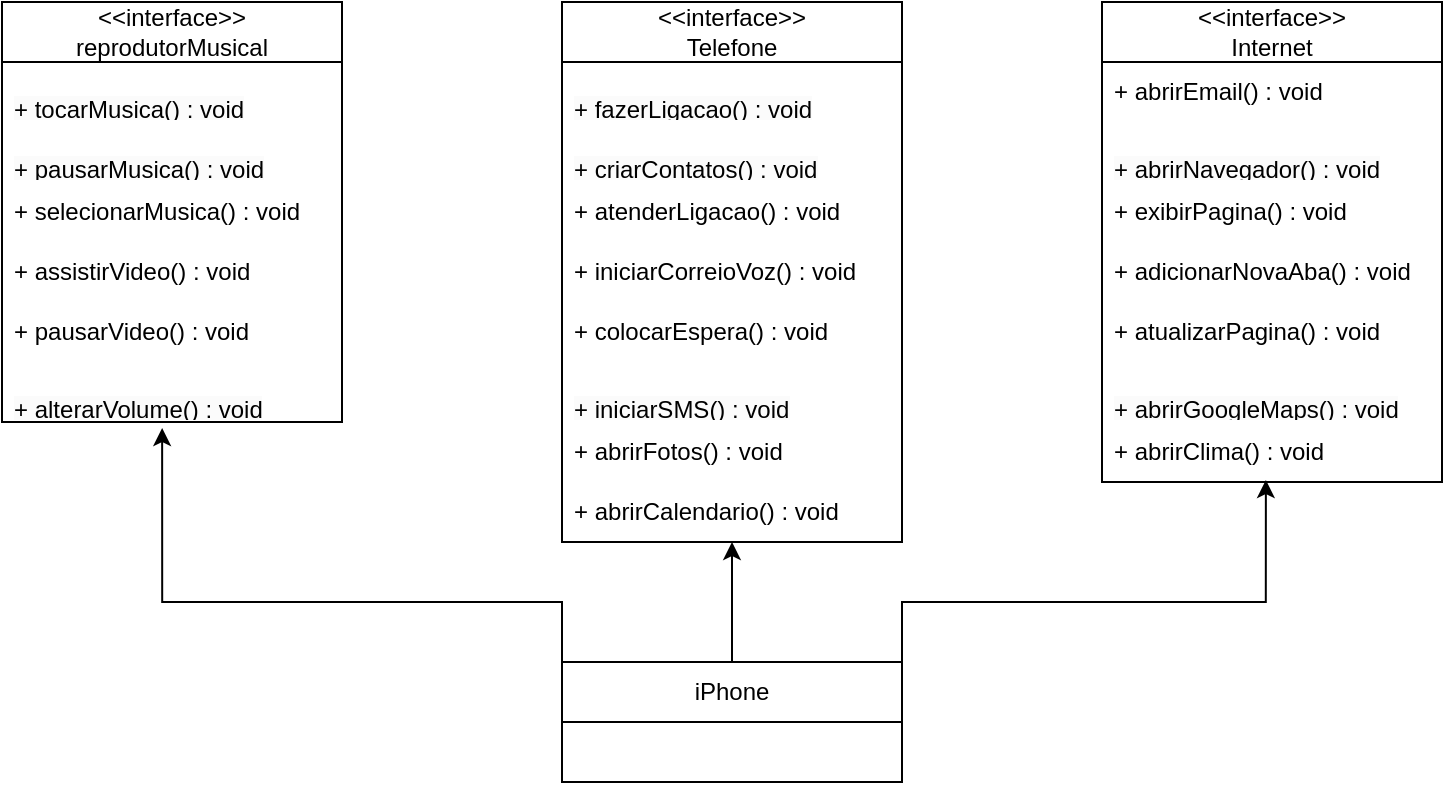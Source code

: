 <mxfile version="21.2.1" type="device">
  <diagram name="Página-1" id="hKlq0jV9owQ8HKgudZzE">
    <mxGraphModel dx="1106" dy="579" grid="1" gridSize="10" guides="1" tooltips="1" connect="1" arrows="1" fold="1" page="1" pageScale="1" pageWidth="827" pageHeight="1169" math="0" shadow="0">
      <root>
        <mxCell id="0" />
        <mxCell id="1" parent="0" />
        <mxCell id="QHqiD2mUfW9LTHiM6FhZ-2" value="&amp;lt;&amp;lt;interface&amp;gt;&amp;gt;&lt;br&gt;reprodutorMusical" style="swimlane;fontStyle=0;childLayout=stackLayout;horizontal=1;startSize=30;horizontalStack=0;resizeParent=1;resizeParentMax=0;resizeLast=0;collapsible=1;marginBottom=0;whiteSpace=wrap;html=1;" vertex="1" parent="1">
          <mxGeometry x="40" y="40" width="170" height="210" as="geometry" />
        </mxCell>
        <mxCell id="QHqiD2mUfW9LTHiM6FhZ-23" value="&#xa;&lt;span style=&quot;color: rgb(0, 0, 0); font-family: Helvetica; font-size: 12px; font-style: normal; font-variant-ligatures: normal; font-variant-caps: normal; font-weight: 400; letter-spacing: normal; orphans: 2; text-align: left; text-indent: 0px; text-transform: none; widows: 2; word-spacing: 0px; -webkit-text-stroke-width: 0px; background-color: rgb(251, 251, 251); text-decoration-thickness: initial; text-decoration-style: initial; text-decoration-color: initial; float: none; display: inline !important;&quot;&gt;+ tocarMusica() : void&lt;/span&gt;&#xa;&#xa;" style="text;strokeColor=none;fillColor=none;align=left;verticalAlign=middle;spacingLeft=4;spacingRight=4;overflow=hidden;points=[[0,0.5],[1,0.5]];portConstraint=eastwest;rotatable=0;whiteSpace=wrap;html=1;" vertex="1" parent="QHqiD2mUfW9LTHiM6FhZ-2">
          <mxGeometry y="30" width="170" height="30" as="geometry" />
        </mxCell>
        <mxCell id="QHqiD2mUfW9LTHiM6FhZ-18" value="&lt;br&gt;&lt;span style=&quot;color: rgb(0, 0, 0); font-family: Helvetica; font-size: 12px; font-style: normal; font-variant-ligatures: normal; font-variant-caps: normal; font-weight: 400; letter-spacing: normal; orphans: 2; text-align: left; text-indent: 0px; text-transform: none; widows: 2; word-spacing: 0px; -webkit-text-stroke-width: 0px; background-color: rgb(251, 251, 251); text-decoration-thickness: initial; text-decoration-style: initial; text-decoration-color: initial; float: none; display: inline !important;&quot;&gt;+ pausarMusica() : void&lt;/span&gt;&lt;br&gt;" style="text;strokeColor=none;fillColor=none;align=left;verticalAlign=middle;spacingLeft=4;spacingRight=4;overflow=hidden;points=[[0,0.5],[1,0.5]];portConstraint=eastwest;rotatable=0;whiteSpace=wrap;html=1;" vertex="1" parent="QHqiD2mUfW9LTHiM6FhZ-2">
          <mxGeometry y="60" width="170" height="30" as="geometry" />
        </mxCell>
        <mxCell id="QHqiD2mUfW9LTHiM6FhZ-3" value="+ selecionarMusica() : void" style="text;strokeColor=none;fillColor=none;align=left;verticalAlign=middle;spacingLeft=4;spacingRight=4;overflow=hidden;points=[[0,0.5],[1,0.5]];portConstraint=eastwest;rotatable=0;whiteSpace=wrap;html=1;" vertex="1" parent="QHqiD2mUfW9LTHiM6FhZ-2">
          <mxGeometry y="90" width="170" height="30" as="geometry" />
        </mxCell>
        <mxCell id="QHqiD2mUfW9LTHiM6FhZ-4" value="+ assistirVideo() : void" style="text;strokeColor=none;fillColor=none;align=left;verticalAlign=middle;spacingLeft=4;spacingRight=4;overflow=hidden;points=[[0,0.5],[1,0.5]];portConstraint=eastwest;rotatable=0;whiteSpace=wrap;html=1;" vertex="1" parent="QHqiD2mUfW9LTHiM6FhZ-2">
          <mxGeometry y="120" width="170" height="30" as="geometry" />
        </mxCell>
        <mxCell id="QHqiD2mUfW9LTHiM6FhZ-5" value="+ pausarVideo() : void" style="text;strokeColor=none;fillColor=none;align=left;verticalAlign=middle;spacingLeft=4;spacingRight=4;overflow=hidden;points=[[0,0.5],[1,0.5]];portConstraint=eastwest;rotatable=0;whiteSpace=wrap;html=1;" vertex="1" parent="QHqiD2mUfW9LTHiM6FhZ-2">
          <mxGeometry y="150" width="170" height="30" as="geometry" />
        </mxCell>
        <mxCell id="QHqiD2mUfW9LTHiM6FhZ-21" value="&lt;br&gt;&lt;span style=&quot;color: rgb(0, 0, 0); font-family: Helvetica; font-size: 12px; font-style: normal; font-variant-ligatures: normal; font-variant-caps: normal; font-weight: 400; letter-spacing: normal; orphans: 2; text-align: left; text-indent: 0px; text-transform: none; widows: 2; word-spacing: 0px; -webkit-text-stroke-width: 0px; background-color: rgb(251, 251, 251); text-decoration-thickness: initial; text-decoration-style: initial; text-decoration-color: initial; float: none; display: inline !important;&quot;&gt;+ alterarVolume() : void&lt;/span&gt;&lt;br&gt;" style="text;strokeColor=none;fillColor=none;align=left;verticalAlign=middle;spacingLeft=4;spacingRight=4;overflow=hidden;points=[[0,0.5],[1,0.5]];portConstraint=eastwest;rotatable=0;whiteSpace=wrap;html=1;" vertex="1" parent="QHqiD2mUfW9LTHiM6FhZ-2">
          <mxGeometry y="180" width="170" height="30" as="geometry" />
        </mxCell>
        <mxCell id="QHqiD2mUfW9LTHiM6FhZ-24" value="&amp;lt;&amp;lt;interface&amp;gt;&amp;gt;&lt;br style=&quot;border-color: var(--border-color);&quot;&gt;Telefone" style="swimlane;fontStyle=0;childLayout=stackLayout;horizontal=1;startSize=30;horizontalStack=0;resizeParent=1;resizeParentMax=0;resizeLast=0;collapsible=1;marginBottom=0;whiteSpace=wrap;html=1;" vertex="1" parent="1">
          <mxGeometry x="320" y="40" width="170" height="270" as="geometry" />
        </mxCell>
        <mxCell id="QHqiD2mUfW9LTHiM6FhZ-25" value="&lt;br&gt;&lt;span style=&quot;color: rgb(0, 0, 0); font-family: Helvetica; font-size: 12px; font-style: normal; font-variant-ligatures: normal; font-variant-caps: normal; font-weight: 400; letter-spacing: normal; orphans: 2; text-align: left; text-indent: 0px; text-transform: none; widows: 2; word-spacing: 0px; -webkit-text-stroke-width: 0px; background-color: rgb(251, 251, 251); text-decoration-thickness: initial; text-decoration-style: initial; text-decoration-color: initial; float: none; display: inline !important;&quot;&gt;+ fazerLigacao() : void&lt;/span&gt;&lt;br&gt;" style="text;strokeColor=none;fillColor=none;align=left;verticalAlign=middle;spacingLeft=4;spacingRight=4;overflow=hidden;points=[[0,0.5],[1,0.5]];portConstraint=eastwest;rotatable=0;whiteSpace=wrap;html=1;" vertex="1" parent="QHqiD2mUfW9LTHiM6FhZ-24">
          <mxGeometry y="30" width="170" height="30" as="geometry" />
        </mxCell>
        <mxCell id="QHqiD2mUfW9LTHiM6FhZ-26" value="&lt;br&gt;&lt;span style=&quot;color: rgb(0, 0, 0); font-family: Helvetica; font-size: 12px; font-style: normal; font-variant-ligatures: normal; font-variant-caps: normal; font-weight: 400; letter-spacing: normal; orphans: 2; text-align: left; text-indent: 0px; text-transform: none; widows: 2; word-spacing: 0px; -webkit-text-stroke-width: 0px; background-color: rgb(251, 251, 251); text-decoration-thickness: initial; text-decoration-style: initial; text-decoration-color: initial; float: none; display: inline !important;&quot;&gt;+ criarContatos() : void&lt;/span&gt;" style="text;strokeColor=none;fillColor=none;align=left;verticalAlign=middle;spacingLeft=4;spacingRight=4;overflow=hidden;points=[[0,0.5],[1,0.5]];portConstraint=eastwest;rotatable=0;whiteSpace=wrap;html=1;" vertex="1" parent="QHqiD2mUfW9LTHiM6FhZ-24">
          <mxGeometry y="60" width="170" height="30" as="geometry" />
        </mxCell>
        <mxCell id="QHqiD2mUfW9LTHiM6FhZ-27" value="+ atenderLigacao() : void" style="text;strokeColor=none;fillColor=none;align=left;verticalAlign=middle;spacingLeft=4;spacingRight=4;overflow=hidden;points=[[0,0.5],[1,0.5]];portConstraint=eastwest;rotatable=0;whiteSpace=wrap;html=1;" vertex="1" parent="QHqiD2mUfW9LTHiM6FhZ-24">
          <mxGeometry y="90" width="170" height="30" as="geometry" />
        </mxCell>
        <mxCell id="QHqiD2mUfW9LTHiM6FhZ-28" value="+ iniciarCorreioVoz() : void" style="text;strokeColor=none;fillColor=none;align=left;verticalAlign=middle;spacingLeft=4;spacingRight=4;overflow=hidden;points=[[0,0.5],[1,0.5]];portConstraint=eastwest;rotatable=0;whiteSpace=wrap;html=1;" vertex="1" parent="QHqiD2mUfW9LTHiM6FhZ-24">
          <mxGeometry y="120" width="170" height="30" as="geometry" />
        </mxCell>
        <mxCell id="QHqiD2mUfW9LTHiM6FhZ-29" value="+ colocarEspera() : void" style="text;strokeColor=none;fillColor=none;align=left;verticalAlign=middle;spacingLeft=4;spacingRight=4;overflow=hidden;points=[[0,0.5],[1,0.5]];portConstraint=eastwest;rotatable=0;whiteSpace=wrap;html=1;" vertex="1" parent="QHqiD2mUfW9LTHiM6FhZ-24">
          <mxGeometry y="150" width="170" height="30" as="geometry" />
        </mxCell>
        <mxCell id="QHqiD2mUfW9LTHiM6FhZ-30" value="&lt;br&gt;&lt;span style=&quot;color: rgb(0, 0, 0); font-family: Helvetica; font-size: 12px; font-style: normal; font-variant-ligatures: normal; font-variant-caps: normal; font-weight: 400; letter-spacing: normal; orphans: 2; text-align: left; text-indent: 0px; text-transform: none; widows: 2; word-spacing: 0px; -webkit-text-stroke-width: 0px; background-color: rgb(251, 251, 251); text-decoration-thickness: initial; text-decoration-style: initial; text-decoration-color: initial; float: none; display: inline !important;&quot;&gt;+ iniciarSMS() : void&lt;/span&gt;" style="text;strokeColor=none;fillColor=none;align=left;verticalAlign=middle;spacingLeft=4;spacingRight=4;overflow=hidden;points=[[0,0.5],[1,0.5]];portConstraint=eastwest;rotatable=0;whiteSpace=wrap;html=1;" vertex="1" parent="QHqiD2mUfW9LTHiM6FhZ-24">
          <mxGeometry y="180" width="170" height="30" as="geometry" />
        </mxCell>
        <mxCell id="QHqiD2mUfW9LTHiM6FhZ-46" value="+ abrirFotos() : void" style="text;strokeColor=none;fillColor=none;align=left;verticalAlign=middle;spacingLeft=4;spacingRight=4;overflow=hidden;points=[[0,0.5],[1,0.5]];portConstraint=eastwest;rotatable=0;whiteSpace=wrap;html=1;" vertex="1" parent="QHqiD2mUfW9LTHiM6FhZ-24">
          <mxGeometry y="210" width="170" height="30" as="geometry" />
        </mxCell>
        <mxCell id="QHqiD2mUfW9LTHiM6FhZ-45" value="+ abrirCalendario() : void" style="text;strokeColor=none;fillColor=none;align=left;verticalAlign=middle;spacingLeft=4;spacingRight=4;overflow=hidden;points=[[0,0.5],[1,0.5]];portConstraint=eastwest;rotatable=0;whiteSpace=wrap;html=1;" vertex="1" parent="QHqiD2mUfW9LTHiM6FhZ-24">
          <mxGeometry y="240" width="170" height="30" as="geometry" />
        </mxCell>
        <mxCell id="QHqiD2mUfW9LTHiM6FhZ-31" value="&amp;lt;&amp;lt;interface&amp;gt;&amp;gt;&lt;br style=&quot;border-color: var(--border-color);&quot;&gt;Internet" style="swimlane;fontStyle=0;childLayout=stackLayout;horizontal=1;startSize=30;horizontalStack=0;resizeParent=1;resizeParentMax=0;resizeLast=0;collapsible=1;marginBottom=0;whiteSpace=wrap;html=1;" vertex="1" parent="1">
          <mxGeometry x="590" y="40" width="170" height="240" as="geometry" />
        </mxCell>
        <mxCell id="QHqiD2mUfW9LTHiM6FhZ-32" value="+ abrirEmail() : void" style="text;strokeColor=none;fillColor=none;align=left;verticalAlign=middle;spacingLeft=4;spacingRight=4;overflow=hidden;points=[[0,0.5],[1,0.5]];portConstraint=eastwest;rotatable=0;whiteSpace=wrap;html=1;" vertex="1" parent="QHqiD2mUfW9LTHiM6FhZ-31">
          <mxGeometry y="30" width="170" height="30" as="geometry" />
        </mxCell>
        <mxCell id="QHqiD2mUfW9LTHiM6FhZ-33" value="&lt;br&gt;&lt;span style=&quot;color: rgb(0, 0, 0); font-family: Helvetica; font-size: 12px; font-style: normal; font-variant-ligatures: normal; font-variant-caps: normal; font-weight: 400; letter-spacing: normal; orphans: 2; text-align: left; text-indent: 0px; text-transform: none; widows: 2; word-spacing: 0px; -webkit-text-stroke-width: 0px; background-color: rgb(251, 251, 251); text-decoration-thickness: initial; text-decoration-style: initial; text-decoration-color: initial; float: none; display: inline !important;&quot;&gt;+ abrirNavegador() : void&lt;/span&gt;" style="text;strokeColor=none;fillColor=none;align=left;verticalAlign=middle;spacingLeft=4;spacingRight=4;overflow=hidden;points=[[0,0.5],[1,0.5]];portConstraint=eastwest;rotatable=0;whiteSpace=wrap;html=1;" vertex="1" parent="QHqiD2mUfW9LTHiM6FhZ-31">
          <mxGeometry y="60" width="170" height="30" as="geometry" />
        </mxCell>
        <mxCell id="QHqiD2mUfW9LTHiM6FhZ-34" value="+ exibirPagina() : void" style="text;strokeColor=none;fillColor=none;align=left;verticalAlign=middle;spacingLeft=4;spacingRight=4;overflow=hidden;points=[[0,0.5],[1,0.5]];portConstraint=eastwest;rotatable=0;whiteSpace=wrap;html=1;" vertex="1" parent="QHqiD2mUfW9LTHiM6FhZ-31">
          <mxGeometry y="90" width="170" height="30" as="geometry" />
        </mxCell>
        <mxCell id="QHqiD2mUfW9LTHiM6FhZ-35" value="+ adicionarNovaAba() : void" style="text;strokeColor=none;fillColor=none;align=left;verticalAlign=middle;spacingLeft=4;spacingRight=4;overflow=hidden;points=[[0,0.5],[1,0.5]];portConstraint=eastwest;rotatable=0;whiteSpace=wrap;html=1;" vertex="1" parent="QHqiD2mUfW9LTHiM6FhZ-31">
          <mxGeometry y="120" width="170" height="30" as="geometry" />
        </mxCell>
        <mxCell id="QHqiD2mUfW9LTHiM6FhZ-36" value="+ atualizarPagina() : void" style="text;strokeColor=none;fillColor=none;align=left;verticalAlign=middle;spacingLeft=4;spacingRight=4;overflow=hidden;points=[[0,0.5],[1,0.5]];portConstraint=eastwest;rotatable=0;whiteSpace=wrap;html=1;" vertex="1" parent="QHqiD2mUfW9LTHiM6FhZ-31">
          <mxGeometry y="150" width="170" height="30" as="geometry" />
        </mxCell>
        <mxCell id="QHqiD2mUfW9LTHiM6FhZ-37" value="&lt;br&gt;&lt;span style=&quot;color: rgb(0, 0, 0); font-family: Helvetica; font-size: 12px; font-style: normal; font-variant-ligatures: normal; font-variant-caps: normal; font-weight: 400; letter-spacing: normal; orphans: 2; text-align: left; text-indent: 0px; text-transform: none; widows: 2; word-spacing: 0px; -webkit-text-stroke-width: 0px; background-color: rgb(251, 251, 251); text-decoration-thickness: initial; text-decoration-style: initial; text-decoration-color: initial; float: none; display: inline !important;&quot;&gt;+ abrirGoogleMaps() : void&lt;/span&gt;" style="text;strokeColor=none;fillColor=none;align=left;verticalAlign=middle;spacingLeft=4;spacingRight=4;overflow=hidden;points=[[0,0.5],[1,0.5]];portConstraint=eastwest;rotatable=0;whiteSpace=wrap;html=1;" vertex="1" parent="QHqiD2mUfW9LTHiM6FhZ-31">
          <mxGeometry y="180" width="170" height="30" as="geometry" />
        </mxCell>
        <mxCell id="QHqiD2mUfW9LTHiM6FhZ-47" value="+ abrirClima() : void" style="text;strokeColor=none;fillColor=none;align=left;verticalAlign=middle;spacingLeft=4;spacingRight=4;overflow=hidden;points=[[0,0.5],[1,0.5]];portConstraint=eastwest;rotatable=0;whiteSpace=wrap;html=1;" vertex="1" parent="QHqiD2mUfW9LTHiM6FhZ-31">
          <mxGeometry y="210" width="170" height="30" as="geometry" />
        </mxCell>
        <mxCell id="QHqiD2mUfW9LTHiM6FhZ-49" style="edgeStyle=orthogonalEdgeStyle;rounded=0;orthogonalLoop=1;jettySize=auto;html=1;exitX=0;exitY=0;exitDx=0;exitDy=0;entryX=0.471;entryY=1.1;entryDx=0;entryDy=0;entryPerimeter=0;" edge="1" parent="1" source="QHqiD2mUfW9LTHiM6FhZ-38" target="QHqiD2mUfW9LTHiM6FhZ-21">
          <mxGeometry relative="1" as="geometry">
            <mxPoint x="120" y="280" as="targetPoint" />
            <Array as="points">
              <mxPoint x="320" y="340" />
              <mxPoint x="120" y="340" />
            </Array>
          </mxGeometry>
        </mxCell>
        <mxCell id="QHqiD2mUfW9LTHiM6FhZ-50" style="edgeStyle=orthogonalEdgeStyle;rounded=0;orthogonalLoop=1;jettySize=auto;html=1;exitX=0.5;exitY=0;exitDx=0;exitDy=0;entryX=0.5;entryY=1;entryDx=0;entryDy=0;entryPerimeter=0;" edge="1" parent="1" source="QHqiD2mUfW9LTHiM6FhZ-38" target="QHqiD2mUfW9LTHiM6FhZ-45">
          <mxGeometry relative="1" as="geometry" />
        </mxCell>
        <mxCell id="QHqiD2mUfW9LTHiM6FhZ-51" style="edgeStyle=orthogonalEdgeStyle;rounded=0;orthogonalLoop=1;jettySize=auto;html=1;exitX=1;exitY=0;exitDx=0;exitDy=0;entryX=0.482;entryY=0.967;entryDx=0;entryDy=0;entryPerimeter=0;" edge="1" parent="1" source="QHqiD2mUfW9LTHiM6FhZ-38" target="QHqiD2mUfW9LTHiM6FhZ-47">
          <mxGeometry relative="1" as="geometry">
            <mxPoint x="670" y="310" as="targetPoint" />
            <Array as="points">
              <mxPoint x="490" y="340" />
              <mxPoint x="672" y="340" />
            </Array>
          </mxGeometry>
        </mxCell>
        <mxCell id="QHqiD2mUfW9LTHiM6FhZ-38" value="iPhone" style="swimlane;fontStyle=0;childLayout=stackLayout;horizontal=1;startSize=30;horizontalStack=0;resizeParent=1;resizeParentMax=0;resizeLast=0;collapsible=1;marginBottom=0;whiteSpace=wrap;html=1;" vertex="1" parent="1">
          <mxGeometry x="320" y="370" width="170" height="60" as="geometry" />
        </mxCell>
      </root>
    </mxGraphModel>
  </diagram>
</mxfile>
